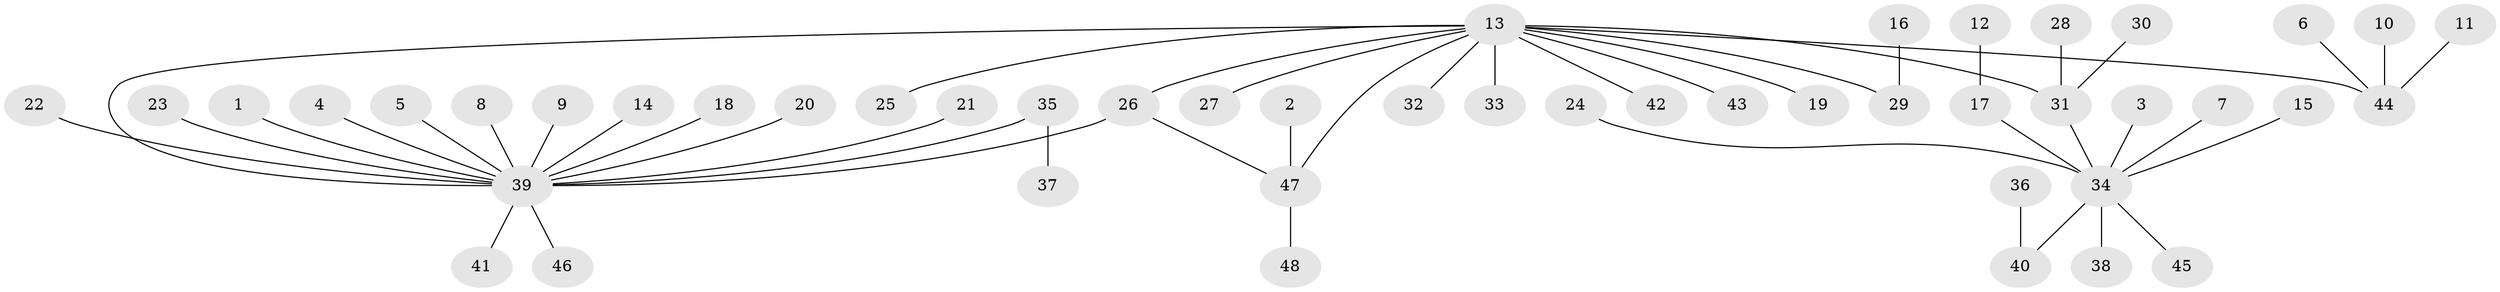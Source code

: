 // original degree distribution, {4: 0.05263157894736842, 11: 0.010526315789473684, 17: 0.010526315789473684, 1: 0.6736842105263158, 6: 0.021052631578947368, 5: 0.031578947368421054, 10: 0.010526315789473684, 3: 0.07368421052631578, 2: 0.11578947368421053}
// Generated by graph-tools (version 1.1) at 2025/25/03/09/25 03:25:59]
// undirected, 48 vertices, 49 edges
graph export_dot {
graph [start="1"]
  node [color=gray90,style=filled];
  1;
  2;
  3;
  4;
  5;
  6;
  7;
  8;
  9;
  10;
  11;
  12;
  13;
  14;
  15;
  16;
  17;
  18;
  19;
  20;
  21;
  22;
  23;
  24;
  25;
  26;
  27;
  28;
  29;
  30;
  31;
  32;
  33;
  34;
  35;
  36;
  37;
  38;
  39;
  40;
  41;
  42;
  43;
  44;
  45;
  46;
  47;
  48;
  1 -- 39 [weight=1.0];
  2 -- 47 [weight=1.0];
  3 -- 34 [weight=1.0];
  4 -- 39 [weight=1.0];
  5 -- 39 [weight=1.0];
  6 -- 44 [weight=1.0];
  7 -- 34 [weight=1.0];
  8 -- 39 [weight=1.0];
  9 -- 39 [weight=1.0];
  10 -- 44 [weight=1.0];
  11 -- 44 [weight=1.0];
  12 -- 17 [weight=1.0];
  13 -- 19 [weight=1.0];
  13 -- 25 [weight=1.0];
  13 -- 26 [weight=1.0];
  13 -- 27 [weight=1.0];
  13 -- 29 [weight=1.0];
  13 -- 31 [weight=1.0];
  13 -- 32 [weight=1.0];
  13 -- 33 [weight=1.0];
  13 -- 39 [weight=1.0];
  13 -- 42 [weight=1.0];
  13 -- 43 [weight=1.0];
  13 -- 44 [weight=1.0];
  13 -- 47 [weight=1.0];
  14 -- 39 [weight=1.0];
  15 -- 34 [weight=1.0];
  16 -- 29 [weight=1.0];
  17 -- 34 [weight=1.0];
  18 -- 39 [weight=1.0];
  20 -- 39 [weight=1.0];
  21 -- 39 [weight=1.0];
  22 -- 39 [weight=1.0];
  23 -- 39 [weight=1.0];
  24 -- 34 [weight=1.0];
  26 -- 39 [weight=1.0];
  26 -- 47 [weight=1.0];
  28 -- 31 [weight=1.0];
  30 -- 31 [weight=1.0];
  31 -- 34 [weight=1.0];
  34 -- 38 [weight=1.0];
  34 -- 40 [weight=1.0];
  34 -- 45 [weight=1.0];
  35 -- 37 [weight=1.0];
  35 -- 39 [weight=1.0];
  36 -- 40 [weight=1.0];
  39 -- 41 [weight=1.0];
  39 -- 46 [weight=1.0];
  47 -- 48 [weight=1.0];
}
